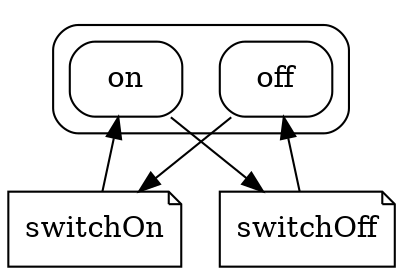 digraph {subgraph "cluster_"{ stateTree__case_off [shape=box, style=rounded, label="off"]; stateTree__case_on [shape=box, style=rounded, label="on"]; label=""; style=rounded; labeljust=l; }msgLabel__switchOff [shape=note, label="switchOff"]; stateTree__case_on -> msgLabel__switchOff; msgLabel__switchOff -> stateTree__case_off; msgLabel__switchOn [shape=note, label="switchOn"]; stateTree__case_off -> msgLabel__switchOn; msgLabel__switchOn -> stateTree__case_on; }